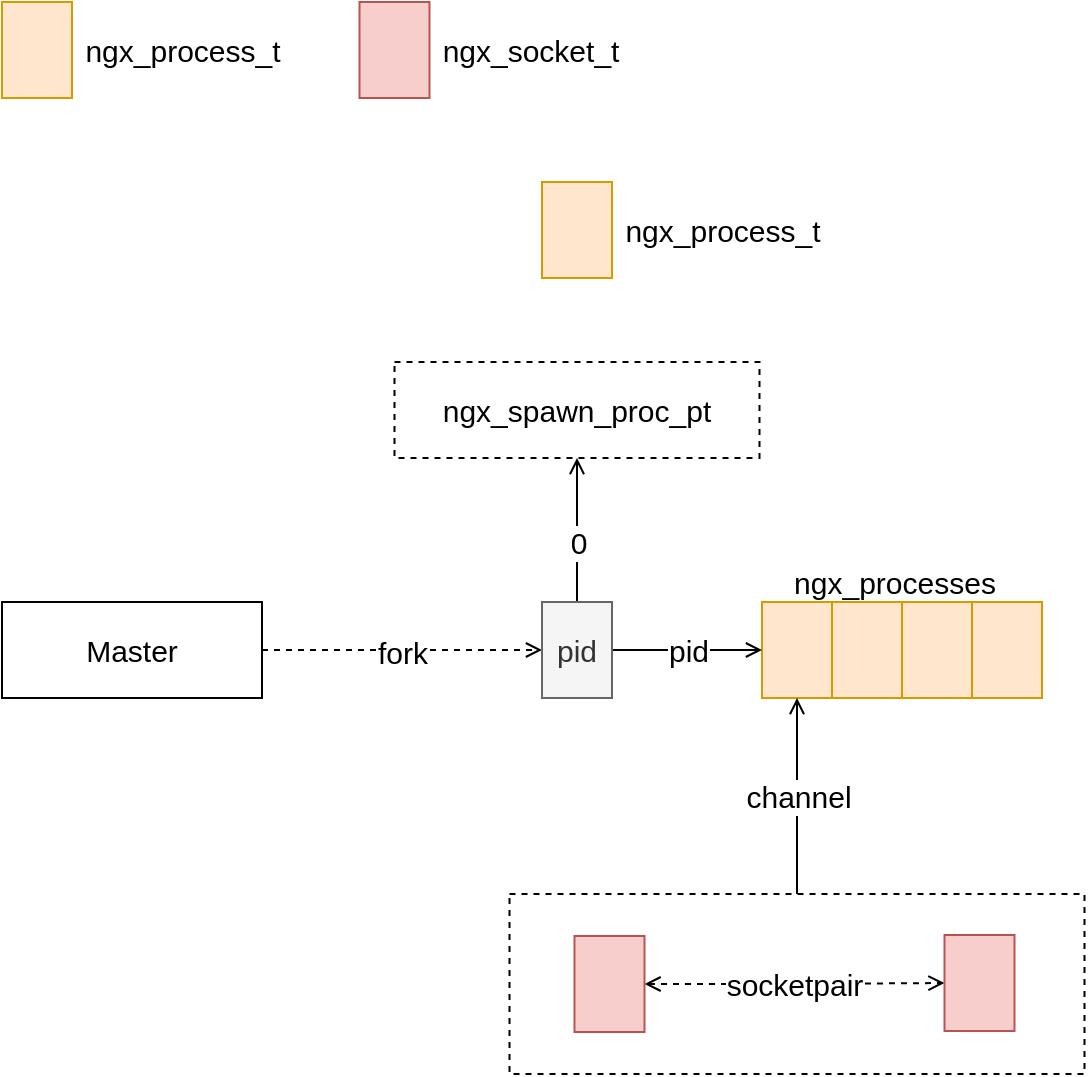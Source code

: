 <mxfile version="15.4.0" type="device" pages="3"><diagram id="ROdHcPe7oFomW3Hlt6Ea" name="ngx_spawn_process"><mxGraphModel dx="2889" dy="1174" grid="1" gridSize="10" guides="1" tooltips="1" connect="1" arrows="1" fold="1" page="1" pageScale="1" pageWidth="827" pageHeight="1169" math="0" shadow="0"><root><mxCell id="0"/><mxCell id="1" parent="0"/><mxCell id="IMNucmksKm3bXbejhF2J-11" value="" style="rounded=0;whiteSpace=wrap;html=1;strokeWidth=1;fontSize=15;fillColor=none;dashed=1;" parent="1" vertex="1"><mxGeometry x="163.75" y="516" width="287.5" height="90" as="geometry"/></mxCell><mxCell id="IMNucmksKm3bXbejhF2J-1" value="" style="rounded=0;whiteSpace=wrap;html=1;strokeWidth=1;fillColor=#ffe6cc;strokeColor=#d79b00;" parent="1" vertex="1"><mxGeometry x="290" y="370" width="35" height="48" as="geometry"/></mxCell><mxCell id="IMNucmksKm3bXbejhF2J-2" value="" style="rounded=0;whiteSpace=wrap;html=1;strokeWidth=1;fillColor=#ffe6cc;strokeColor=#d79b00;" parent="1" vertex="1"><mxGeometry x="325" y="370" width="35" height="48" as="geometry"/></mxCell><mxCell id="IMNucmksKm3bXbejhF2J-3" value="" style="rounded=0;whiteSpace=wrap;html=1;strokeWidth=1;fillColor=#ffe6cc;strokeColor=#d79b00;" parent="1" vertex="1"><mxGeometry x="360" y="370" width="35" height="48" as="geometry"/></mxCell><mxCell id="IMNucmksKm3bXbejhF2J-4" value="" style="rounded=0;whiteSpace=wrap;html=1;strokeWidth=1;fillColor=#ffe6cc;strokeColor=#d79b00;" parent="1" vertex="1"><mxGeometry x="395" y="370" width="35" height="48" as="geometry"/></mxCell><mxCell id="IMNucmksKm3bXbejhF2J-5" value="" style="rounded=0;whiteSpace=wrap;html=1;strokeWidth=1;fillColor=#ffe6cc;strokeColor=#d79b00;" parent="1" vertex="1"><mxGeometry x="180" y="160" width="35" height="48" as="geometry"/></mxCell><mxCell id="IMNucmksKm3bXbejhF2J-7" value="ngx_process_t" style="text;html=1;align=center;verticalAlign=middle;resizable=0;points=[];autosize=1;strokeColor=none;fillColor=none;fontSize=15;strokeWidth=1;" parent="1" vertex="1"><mxGeometry x="215" y="174" width="110" height="20" as="geometry"/></mxCell><mxCell id="IMNucmksKm3bXbejhF2J-10" value="socketpair" style="edgeStyle=orthogonalEdgeStyle;rounded=0;orthogonalLoop=1;jettySize=auto;html=1;exitX=1;exitY=0.5;exitDx=0;exitDy=0;entryX=0;entryY=0.5;entryDx=0;entryDy=0;fontSize=15;endArrow=open;endFill=0;dashed=1;startArrow=open;startFill=0;strokeWidth=1;" parent="1" source="IMNucmksKm3bXbejhF2J-8" target="IMNucmksKm3bXbejhF2J-9" edge="1"><mxGeometry relative="1" as="geometry"/></mxCell><mxCell id="IMNucmksKm3bXbejhF2J-8" value="" style="rounded=0;whiteSpace=wrap;html=1;strokeWidth=1;fontSize=15;fillColor=#f8cecc;strokeColor=#b85450;" parent="1" vertex="1"><mxGeometry x="196.25" y="537" width="35" height="48" as="geometry"/></mxCell><mxCell id="IMNucmksKm3bXbejhF2J-9" value="" style="rounded=0;whiteSpace=wrap;html=1;strokeWidth=1;fontSize=15;fillColor=#f8cecc;strokeColor=#b85450;" parent="1" vertex="1"><mxGeometry x="381.25" y="536.5" width="35" height="48" as="geometry"/></mxCell><mxCell id="IMNucmksKm3bXbejhF2J-21" value="channel" style="edgeStyle=orthogonalEdgeStyle;rounded=0;orthogonalLoop=1;jettySize=auto;html=1;exitX=0.5;exitY=0;exitDx=0;exitDy=0;entryX=0.5;entryY=1;entryDx=0;entryDy=0;fontSize=15;startArrow=none;startFill=0;endArrow=open;endFill=0;strokeWidth=1;" parent="1" source="IMNucmksKm3bXbejhF2J-11" target="IMNucmksKm3bXbejhF2J-1" edge="1"><mxGeometry relative="1" as="geometry"/></mxCell><mxCell id="IMNucmksKm3bXbejhF2J-14" value="fork" style="edgeStyle=orthogonalEdgeStyle;rounded=0;orthogonalLoop=1;jettySize=auto;html=1;exitX=1;exitY=0.5;exitDx=0;exitDy=0;fontSize=15;startArrow=none;startFill=0;endArrow=open;endFill=0;dashed=1;strokeWidth=1;" parent="1" source="IMNucmksKm3bXbejhF2J-13" edge="1"><mxGeometry relative="1" as="geometry"><mxPoint x="180" y="394" as="targetPoint"/></mxGeometry></mxCell><mxCell id="IMNucmksKm3bXbejhF2J-13" value="Master" style="rounded=0;whiteSpace=wrap;html=1;strokeWidth=1;fontSize=15;fillColor=none;" parent="1" vertex="1"><mxGeometry x="-90" y="370" width="130" height="48" as="geometry"/></mxCell><mxCell id="IMNucmksKm3bXbejhF2J-17" value="0" style="edgeStyle=orthogonalEdgeStyle;rounded=0;orthogonalLoop=1;jettySize=auto;html=1;exitX=0.5;exitY=0;exitDx=0;exitDy=0;fontSize=15;startArrow=none;startFill=0;endArrow=open;endFill=0;strokeWidth=1;entryX=0.5;entryY=1;entryDx=0;entryDy=0;" parent="1" source="IMNucmksKm3bXbejhF2J-15" target="IMNucmksKm3bXbejhF2J-18" edge="1"><mxGeometry x="-0.167" relative="1" as="geometry"><mxPoint x="170" y="310" as="targetPoint"/><mxPoint as="offset"/></mxGeometry></mxCell><mxCell id="IMNucmksKm3bXbejhF2J-20" value="pid" style="edgeStyle=orthogonalEdgeStyle;rounded=0;orthogonalLoop=1;jettySize=auto;html=1;exitX=1;exitY=0.5;exitDx=0;exitDy=0;entryX=0;entryY=0.5;entryDx=0;entryDy=0;fontSize=15;startArrow=none;startFill=0;endArrow=open;endFill=0;strokeWidth=1;" parent="1" source="IMNucmksKm3bXbejhF2J-15" target="IMNucmksKm3bXbejhF2J-1" edge="1"><mxGeometry relative="1" as="geometry"/></mxCell><mxCell id="IMNucmksKm3bXbejhF2J-15" value="pid" style="rounded=0;whiteSpace=wrap;html=1;strokeWidth=1;fontSize=15;fillColor=#f5f5f5;strokeColor=#666666;fontColor=#333333;" parent="1" vertex="1"><mxGeometry x="180" y="370" width="35" height="48" as="geometry"/></mxCell><mxCell id="IMNucmksKm3bXbejhF2J-18" value="ngx_spawn_proc_pt" style="rounded=0;whiteSpace=wrap;html=1;strokeWidth=1;fontSize=15;fillColor=none;dashed=1;" parent="1" vertex="1"><mxGeometry x="106.25" y="250" width="182.5" height="48" as="geometry"/></mxCell><mxCell id="IMNucmksKm3bXbejhF2J-19" value="ngx_processes" style="text;html=1;align=center;verticalAlign=middle;resizable=0;points=[];autosize=1;strokeColor=none;fillColor=none;fontSize=15;strokeWidth=1;" parent="1" vertex="1"><mxGeometry x="296.25" y="350" width="120" height="20" as="geometry"/></mxCell><mxCell id="4hwtSBJ2iZ4Ien2AVKzY-1" value="" style="rounded=0;whiteSpace=wrap;html=1;strokeWidth=1;fontSize=15;fillColor=#f8cecc;strokeColor=#b85450;" vertex="1" parent="1"><mxGeometry x="88.75" y="70" width="35" height="48" as="geometry"/></mxCell><mxCell id="4hwtSBJ2iZ4Ien2AVKzY-2" value="" style="rounded=0;whiteSpace=wrap;html=1;strokeWidth=1;fillColor=#ffe6cc;strokeColor=#d79b00;" vertex="1" parent="1"><mxGeometry x="-90" y="70" width="35" height="48" as="geometry"/></mxCell><mxCell id="4hwtSBJ2iZ4Ien2AVKzY-3" value="ngx_socket_t" style="text;html=1;align=center;verticalAlign=middle;resizable=0;points=[];autosize=1;strokeColor=none;fillColor=none;fontSize=15;" vertex="1" parent="1"><mxGeometry x="123.75" y="84" width="100" height="20" as="geometry"/></mxCell><mxCell id="4hwtSBJ2iZ4Ien2AVKzY-4" value="ngx_process_t" style="text;html=1;align=center;verticalAlign=middle;resizable=0;points=[];autosize=1;strokeColor=none;fillColor=none;fontSize=15;" vertex="1" parent="1"><mxGeometry x="-55" y="84" width="110" height="20" as="geometry"/></mxCell></root></mxGraphModel></diagram><diagram id="TAQlFGjY3IQfOQryhxbC" name="ngx_pass_open_channel"><mxGraphModel dx="2062" dy="2343" grid="1" gridSize="10" guides="1" tooltips="1" connect="1" arrows="1" fold="1" page="1" pageScale="1" pageWidth="827" pageHeight="1169" math="0" shadow="0"><root><mxCell id="kZgTubgvX4tlOda6mZzr-0"/><mxCell id="kZgTubgvX4tlOda6mZzr-1" parent="kZgTubgvX4tlOda6mZzr-0"/><mxCell id="hAvJ-la37kFTgsn9fHpG-3" value="" style="rounded=0;whiteSpace=wrap;html=1;strokeWidth=1;fontSize=15;fillColor=none;dashed=1;" vertex="1" parent="kZgTubgvX4tlOda6mZzr-1"><mxGeometry x="599" y="601" width="287.5" height="90" as="geometry"/></mxCell><mxCell id="9GUap1AXTIhvgDR8Wbpk-5" value="fork" style="edgeStyle=orthogonalEdgeStyle;rounded=0;orthogonalLoop=1;jettySize=auto;html=1;exitX=0.5;exitY=0;exitDx=0;exitDy=0;entryX=0.5;entryY=1;entryDx=0;entryDy=0;dashed=1;fontSize=15;endArrow=open;endFill=0;strokeWidth=1;fontStyle=1" edge="1" parent="kZgTubgvX4tlOda6mZzr-1" source="vRWutVDy_p8LCXHR1WZu-7" target="9GUap1AXTIhvgDR8Wbpk-0"><mxGeometry relative="1" as="geometry"/></mxCell><mxCell id="vRWutVDy_p8LCXHR1WZu-7" value="" style="rounded=0;whiteSpace=wrap;html=1;strokeWidth=1;fontSize=16;fillColor=none;dashed=1;" vertex="1" parent="kZgTubgvX4tlOda6mZzr-1"><mxGeometry x="626.25" y="355" width="180" height="80" as="geometry"/></mxCell><mxCell id="K5slNZDiqWLXCKwNYut0-2" value="command" style="edgeStyle=orthogonalEdgeStyle;rounded=0;orthogonalLoop=1;jettySize=auto;html=1;fontSize=15;strokeWidth=1;endArrow=open;endFill=0;entryX=0.5;entryY=-0.2;entryDx=0;entryDy=0;entryPerimeter=0;" edge="1" parent="kZgTubgvX4tlOda6mZzr-1" source="kJwQnyl8oLotwLj3fiAx-0" target="K5slNZDiqWLXCKwNYut0-1"><mxGeometry relative="1" as="geometry"><mxPoint x="460" y="873" as="targetPoint"/></mxGeometry></mxCell><mxCell id="K5slNZDiqWLXCKwNYut0-3" value="fd" style="edgeStyle=orthogonalEdgeStyle;rounded=0;orthogonalLoop=1;jettySize=auto;html=1;exitX=1;exitY=0.5;exitDx=0;exitDy=0;fontSize=15;endArrow=open;endFill=0;strokeWidth=1;entryX=0;entryY=0.5;entryDx=0;entryDy=0;" edge="1" parent="kZgTubgvX4tlOda6mZzr-1" source="kJwQnyl8oLotwLj3fiAx-0" target="hAvJ-la37kFTgsn9fHpG-1"><mxGeometry relative="1" as="geometry"><mxPoint x="608.75" y="726" as="targetPoint"/></mxGeometry></mxCell><mxCell id="9GUap1AXTIhvgDR8Wbpk-8" value="slot" style="edgeStyle=orthogonalEdgeStyle;rounded=0;orthogonalLoop=1;jettySize=auto;html=1;exitX=0.75;exitY=0;exitDx=0;exitDy=0;dashed=1;fontSize=15;endArrow=open;endFill=0;strokeWidth=1;entryX=0;entryY=0.5;entryDx=0;entryDy=0;" edge="1" parent="kZgTubgvX4tlOda6mZzr-1" source="kJwQnyl8oLotwLj3fiAx-0" target="9GUap1AXTIhvgDR8Wbpk-11"><mxGeometry relative="1" as="geometry"><mxPoint x="453.02" y="502" as="targetPoint"/></mxGeometry></mxCell><mxCell id="kJwQnyl8oLotwLj3fiAx-0" value="ngx_channel_t" style="rounded=0;whiteSpace=wrap;html=1;strokeWidth=1;fontSize=16;" vertex="1" parent="kZgTubgvX4tlOda6mZzr-1"><mxGeometry x="221.25" y="622" width="130" height="48" as="geometry"/></mxCell><mxCell id="K5slNZDiqWLXCKwNYut0-1" value="NGX_CMD_OPEN_CHANNEL" style="text;html=1;align=center;verticalAlign=middle;resizable=0;points=[];autosize=1;strokeColor=none;fillColor=none;fontStyle=1;fontSize=15;" vertex="1" parent="kZgTubgvX4tlOda6mZzr-1"><mxGeometry x="176.25" y="772" width="220" height="20" as="geometry"/></mxCell><mxCell id="hAvJ-la37kFTgsn9fHpG-7" value="channel" style="edgeStyle=orthogonalEdgeStyle;rounded=0;orthogonalLoop=1;jettySize=auto;html=1;exitX=0;exitY=0.5;exitDx=0;exitDy=0;fontSize=15;endArrow=open;endFill=0;strokeWidth=1;entryX=1;entryY=0.5;entryDx=0;entryDy=0;" edge="1" parent="kZgTubgvX4tlOda6mZzr-1" source="vRWutVDy_p8LCXHR1WZu-0" target="hAvJ-la37kFTgsn9fHpG-8"><mxGeometry relative="1" as="geometry"><mxPoint x="530" y="395" as="targetPoint"/></mxGeometry></mxCell><mxCell id="vRWutVDy_p8LCXHR1WZu-0" value="" style="rounded=0;whiteSpace=wrap;html=1;strokeWidth=1;fillColor=#ffe6cc;strokeColor=#d79b00;" vertex="1" parent="kZgTubgvX4tlOda6mZzr-1"><mxGeometry x="646.25" y="371" width="35" height="48" as="geometry"/></mxCell><mxCell id="vRWutVDy_p8LCXHR1WZu-1" value="" style="rounded=0;whiteSpace=wrap;html=1;strokeWidth=1;fillColor=#ffe6cc;strokeColor=#d79b00;" vertex="1" parent="kZgTubgvX4tlOda6mZzr-1"><mxGeometry x="681.25" y="371" width="35" height="48" as="geometry"/></mxCell><mxCell id="hAvJ-la37kFTgsn9fHpG-4" value="channel" style="edgeStyle=orthogonalEdgeStyle;rounded=0;orthogonalLoop=1;jettySize=auto;html=1;entryX=0.5;entryY=0;entryDx=0;entryDy=0;fontSize=15;endArrow=open;endFill=0;strokeWidth=1;exitX=0.75;exitY=1;exitDx=0;exitDy=0;" edge="1" parent="kZgTubgvX4tlOda6mZzr-1" source="vRWutVDy_p8LCXHR1WZu-2" target="hAvJ-la37kFTgsn9fHpG-3"><mxGeometry x="0.454" relative="1" as="geometry"><mxPoint x="780" y="511" as="sourcePoint"/><mxPoint as="offset"/></mxGeometry></mxCell><mxCell id="vRWutVDy_p8LCXHR1WZu-2" value="" style="rounded=0;whiteSpace=wrap;html=1;strokeWidth=1;fillColor=#ffe6cc;strokeColor=#d79b00;" vertex="1" parent="kZgTubgvX4tlOda6mZzr-1"><mxGeometry x="716.25" y="371" width="35" height="48" as="geometry"/></mxCell><mxCell id="vRWutVDy_p8LCXHR1WZu-3" value="" style="rounded=0;whiteSpace=wrap;html=1;strokeWidth=1;fillColor=#ffe6cc;strokeColor=#d79b00;" vertex="1" parent="kZgTubgvX4tlOda6mZzr-1"><mxGeometry x="751.25" y="371" width="35" height="48" as="geometry"/></mxCell><mxCell id="vRWutVDy_p8LCXHR1WZu-8" value="" style="edgeStyle=orthogonalEdgeStyle;rounded=0;orthogonalLoop=1;jettySize=auto;html=1;fontSize=15;endArrow=open;endFill=0;strokeWidth=1;entryX=0.25;entryY=1;entryDx=0;entryDy=0;dashed=1;exitX=1;exitY=0.5;exitDx=0;exitDy=0;" edge="1" parent="kZgTubgvX4tlOda6mZzr-1" source="9GUap1AXTIhvgDR8Wbpk-11" target="vRWutVDy_p8LCXHR1WZu-2"><mxGeometry relative="1" as="geometry"><mxPoint x="582.5" y="501" as="sourcePoint"/></mxGeometry></mxCell><mxCell id="vRWutVDy_p8LCXHR1WZu-9" value="New Create Process" style="text;html=1;align=center;verticalAlign=middle;resizable=0;points=[];autosize=1;strokeColor=none;fillColor=none;fontSize=15;fontStyle=1" vertex="1" parent="kZgTubgvX4tlOda6mZzr-1"><mxGeometry x="440" y="481" width="160" height="20" as="geometry"/></mxCell><mxCell id="hAvJ-la37kFTgsn9fHpG-0" value="socketpair" style="edgeStyle=orthogonalEdgeStyle;rounded=0;orthogonalLoop=1;jettySize=auto;html=1;exitX=1;exitY=0.5;exitDx=0;exitDy=0;entryX=0;entryY=0.5;entryDx=0;entryDy=0;fontSize=15;endArrow=open;endFill=0;dashed=1;startArrow=open;startFill=0;strokeWidth=1;" edge="1" parent="kZgTubgvX4tlOda6mZzr-1" source="hAvJ-la37kFTgsn9fHpG-1" target="hAvJ-la37kFTgsn9fHpG-2"><mxGeometry relative="1" as="geometry"/></mxCell><mxCell id="hAvJ-la37kFTgsn9fHpG-1" value="0" style="rounded=0;whiteSpace=wrap;html=1;strokeWidth=1;fontSize=15;fillColor=#f8cecc;strokeColor=#b85450;" vertex="1" parent="kZgTubgvX4tlOda6mZzr-1"><mxGeometry x="631.5" y="622" width="35" height="48" as="geometry"/></mxCell><mxCell id="hAvJ-la37kFTgsn9fHpG-2" value="1" style="rounded=0;whiteSpace=wrap;html=1;strokeWidth=1;fontSize=15;fillColor=#f8cecc;strokeColor=#b85450;" vertex="1" parent="kZgTubgvX4tlOda6mZzr-1"><mxGeometry x="816.5" y="621.5" width="35" height="48" as="geometry"/></mxCell><mxCell id="hAvJ-la37kFTgsn9fHpG-8" value="" style="rounded=0;whiteSpace=wrap;html=1;strokeWidth=1;fontSize=15;fillColor=none;dashed=1;" vertex="1" parent="kZgTubgvX4tlOda6mZzr-1"><mxGeometry x="236.25" y="350" width="287.5" height="90" as="geometry"/></mxCell><mxCell id="hAvJ-la37kFTgsn9fHpG-9" value="socketpair" style="edgeStyle=orthogonalEdgeStyle;rounded=0;orthogonalLoop=1;jettySize=auto;html=1;exitX=1;exitY=0.5;exitDx=0;exitDy=0;entryX=0;entryY=0.5;entryDx=0;entryDy=0;fontSize=15;endArrow=open;endFill=0;dashed=1;startArrow=open;startFill=0;strokeWidth=1;" edge="1" parent="kZgTubgvX4tlOda6mZzr-1" source="hAvJ-la37kFTgsn9fHpG-10" target="hAvJ-la37kFTgsn9fHpG-11"><mxGeometry relative="1" as="geometry"/></mxCell><mxCell id="hAvJ-la37kFTgsn9fHpG-10" value="0" style="rounded=0;whiteSpace=wrap;html=1;strokeWidth=1;fontSize=15;fillColor=#f8cecc;strokeColor=#b85450;" vertex="1" parent="kZgTubgvX4tlOda6mZzr-1"><mxGeometry x="268.75" y="371" width="35" height="48" as="geometry"/></mxCell><mxCell id="hAvJ-la37kFTgsn9fHpG-26" style="edgeStyle=orthogonalEdgeStyle;rounded=0;orthogonalLoop=1;jettySize=auto;html=1;exitX=0.5;exitY=0;exitDx=0;exitDy=0;entryX=0.5;entryY=1;entryDx=0;entryDy=0;fontSize=15;endArrow=open;endFill=0;strokeWidth=1;" edge="1" parent="kZgTubgvX4tlOda6mZzr-1" source="hAvJ-la37kFTgsn9fHpG-11" target="hAvJ-la37kFTgsn9fHpG-23"><mxGeometry relative="1" as="geometry"/></mxCell><mxCell id="hAvJ-la37kFTgsn9fHpG-11" value="1" style="rounded=0;whiteSpace=wrap;html=1;strokeWidth=1;fontSize=15;fillColor=#f8cecc;strokeColor=#b85450;" vertex="1" parent="kZgTubgvX4tlOda6mZzr-1"><mxGeometry x="453.75" y="370.5" width="35" height="48" as="geometry"/></mxCell><mxCell id="hAvJ-la37kFTgsn9fHpG-17" value="ngx_write_channel" style="edgeStyle=orthogonalEdgeStyle;rounded=0;orthogonalLoop=1;jettySize=auto;html=1;exitX=0.5;exitY=0;exitDx=0;exitDy=0;fontSize=15;endArrow=open;endFill=0;strokeWidth=1;fontStyle=1;dashed=1;" edge="1" parent="kZgTubgvX4tlOda6mZzr-1" source="kJwQnyl8oLotwLj3fiAx-0" target="hAvJ-la37kFTgsn9fHpG-10"><mxGeometry x="0.497" relative="1" as="geometry"><mxPoint x="395" y="495" as="sourcePoint"/><mxPoint as="offset"/></mxGeometry></mxCell><mxCell id="hAvJ-la37kFTgsn9fHpG-31" style="edgeStyle=orthogonalEdgeStyle;rounded=0;orthogonalLoop=1;jettySize=auto;html=1;exitX=0;exitY=0.5;exitDx=0;exitDy=0;entryX=1;entryY=0.5;entryDx=0;entryDy=0;fontSize=15;endArrow=open;endFill=0;strokeWidth=1;" edge="1" parent="kZgTubgvX4tlOda6mZzr-1" source="hAvJ-la37kFTgsn9fHpG-23" target="hAvJ-la37kFTgsn9fHpG-30"><mxGeometry relative="1" as="geometry"/></mxCell><mxCell id="hAvJ-la37kFTgsn9fHpG-39" value="ngx_read_channel" style="edgeStyle=orthogonalEdgeStyle;rounded=0;orthogonalLoop=1;jettySize=auto;html=1;exitX=0.5;exitY=0;exitDx=0;exitDy=0;entryX=0.5;entryY=1;entryDx=0;entryDy=0;fontSize=15;endArrow=open;endFill=0;strokeWidth=1;fontStyle=1;dashed=1;" edge="1" parent="kZgTubgvX4tlOda6mZzr-1" source="hAvJ-la37kFTgsn9fHpG-23" target="hAvJ-la37kFTgsn9fHpG-37"><mxGeometry relative="1" as="geometry"/></mxCell><mxCell id="hAvJ-la37kFTgsn9fHpG-23" value="ngx_channel" style="rounded=0;whiteSpace=wrap;html=1;strokeWidth=1;fontSize=16;fillColor=none;" vertex="1" parent="kZgTubgvX4tlOda6mZzr-1"><mxGeometry x="406.25" y="194" width="130" height="48" as="geometry"/></mxCell><mxCell id="hAvJ-la37kFTgsn9fHpG-25" value="" style="endArrow=none;dashed=1;html=1;rounded=0;fontSize=15;strokeWidth=1;edgeStyle=orthogonalEdgeStyle;" edge="1" parent="kZgTubgvX4tlOda6mZzr-1"><mxGeometry width="50" height="50" relative="1" as="geometry"><mxPoint x="150" y="290" as="sourcePoint"/><mxPoint x="860" y="290" as="targetPoint"/></mxGeometry></mxCell><mxCell id="hAvJ-la37kFTgsn9fHpG-30" value="ngx_connection_t" style="rounded=0;whiteSpace=wrap;html=1;strokeWidth=1;fontSize=16;fillColor=none;" vertex="1" parent="kZgTubgvX4tlOda6mZzr-1"><mxGeometry x="176.25" y="194" width="161.25" height="48" as="geometry"/></mxCell><mxCell id="9GUap1AXTIhvgDR8Wbpk-23" value="" style="edgeStyle=orthogonalEdgeStyle;rounded=0;orthogonalLoop=1;jettySize=auto;html=1;fontSize=15;endArrow=open;endFill=0;strokeWidth=1;dashed=1;" edge="1" parent="kZgTubgvX4tlOda6mZzr-1" source="hAvJ-la37kFTgsn9fHpG-32" target="hAvJ-la37kFTgsn9fHpG-30"><mxGeometry relative="1" as="geometry"/></mxCell><mxCell id="hAvJ-la37kFTgsn9fHpG-32" value="ngx_add_conn" style="text;html=1;align=center;verticalAlign=middle;resizable=0;points=[];autosize=1;strokeColor=none;fillColor=none;fontSize=15;fontStyle=1" vertex="1" parent="kZgTubgvX4tlOda6mZzr-1"><mxGeometry x="196.88" y="84" width="120" height="20" as="geometry"/></mxCell><mxCell id="9GUap1AXTIhvgDR8Wbpk-30" value="fd" style="edgeStyle=orthogonalEdgeStyle;rounded=0;orthogonalLoop=1;jettySize=auto;html=1;exitX=1;exitY=0.5;exitDx=0;exitDy=0;entryX=0;entryY=0.5;entryDx=0;entryDy=0;fontSize=15;endArrow=open;endFill=0;strokeWidth=1;" edge="1" parent="kZgTubgvX4tlOda6mZzr-1" source="hAvJ-la37kFTgsn9fHpG-37" target="9GUap1AXTIhvgDR8Wbpk-29"><mxGeometry relative="1" as="geometry"/></mxCell><mxCell id="Hf_YciGJ2R0IdwFecO10-0" value="cmd" style="edgeStyle=orthogonalEdgeStyle;rounded=0;orthogonalLoop=1;jettySize=auto;html=1;fontSize=15;endArrow=open;endFill=0;strokeWidth=1;dashed=1;" edge="1" parent="kZgTubgvX4tlOda6mZzr-1" source="hAvJ-la37kFTgsn9fHpG-37" target="9GUap1AXTIhvgDR8Wbpk-24"><mxGeometry relative="1" as="geometry"/></mxCell><mxCell id="hAvJ-la37kFTgsn9fHpG-37" value="ngx_channel_t" style="rounded=0;whiteSpace=wrap;html=1;strokeWidth=1;fontSize=16;" vertex="1" parent="kZgTubgvX4tlOda6mZzr-1"><mxGeometry x="406.25" y="70" width="130" height="48" as="geometry"/></mxCell><mxCell id="9GUap1AXTIhvgDR8Wbpk-0" value="" style="rounded=0;whiteSpace=wrap;html=1;strokeWidth=1;fontSize=16;fillColor=none;dashed=1;" vertex="1" parent="kZgTubgvX4tlOda6mZzr-1"><mxGeometry x="626.25" y="178" width="180" height="80" as="geometry"/></mxCell><mxCell id="9GUap1AXTIhvgDR8Wbpk-1" value="" style="rounded=0;whiteSpace=wrap;html=1;strokeWidth=1;fillColor=#ffe6cc;strokeColor=#d79b00;" vertex="1" parent="kZgTubgvX4tlOda6mZzr-1"><mxGeometry x="646.25" y="194" width="35" height="48" as="geometry"/></mxCell><mxCell id="9GUap1AXTIhvgDR8Wbpk-2" value="" style="rounded=0;whiteSpace=wrap;html=1;strokeWidth=1;fillColor=#ffe6cc;strokeColor=#d79b00;" vertex="1" parent="kZgTubgvX4tlOda6mZzr-1"><mxGeometry x="681.25" y="194" width="35" height="48" as="geometry"/></mxCell><mxCell id="Hf_YciGJ2R0IdwFecO10-1" value="channel[0]" style="edgeStyle=orthogonalEdgeStyle;rounded=0;orthogonalLoop=1;jettySize=auto;html=1;exitX=0.5;exitY=0;exitDx=0;exitDy=0;entryX=0.5;entryY=1;entryDx=0;entryDy=0;fontSize=15;endArrow=open;endFill=0;strokeWidth=1;" edge="1" parent="kZgTubgvX4tlOda6mZzr-1" source="9GUap1AXTIhvgDR8Wbpk-3" target="9GUap1AXTIhvgDR8Wbpk-29"><mxGeometry relative="1" as="geometry"/></mxCell><mxCell id="9GUap1AXTIhvgDR8Wbpk-3" value="" style="rounded=0;whiteSpace=wrap;html=1;strokeWidth=1;fillColor=#ffe6cc;strokeColor=#d79b00;" vertex="1" parent="kZgTubgvX4tlOda6mZzr-1"><mxGeometry x="716.25" y="194" width="35" height="48" as="geometry"/></mxCell><mxCell id="9GUap1AXTIhvgDR8Wbpk-4" value="" style="rounded=0;whiteSpace=wrap;html=1;strokeWidth=1;fillColor=#ffe6cc;strokeColor=#d79b00;" vertex="1" parent="kZgTubgvX4tlOda6mZzr-1"><mxGeometry x="751.25" y="194" width="35" height="48" as="geometry"/></mxCell><mxCell id="9GUap1AXTIhvgDR8Wbpk-11" value="ngx_process_slot" style="rounded=0;whiteSpace=wrap;html=1;strokeWidth=1;fontSize=16;fillColor=none;" vertex="1" parent="kZgTubgvX4tlOda6mZzr-1"><mxGeometry x="455" y="501" width="130" height="48" as="geometry"/></mxCell><mxCell id="9GUap1AXTIhvgDR8Wbpk-32" value="NGX_CMD_OPEN_CHANNEL" style="edgeStyle=orthogonalEdgeStyle;rounded=0;orthogonalLoop=1;jettySize=auto;html=1;exitX=1;exitY=0.5;exitDx=0;exitDy=0;fontSize=15;endArrow=open;endFill=0;strokeWidth=1;entryX=0.5;entryY=0;entryDx=0;entryDy=0;fontStyle=1" edge="1" parent="kZgTubgvX4tlOda6mZzr-1" source="9GUap1AXTIhvgDR8Wbpk-24" target="9GUap1AXTIhvgDR8Wbpk-29"><mxGeometry x="0.618" relative="1" as="geometry"><mxPoint x="540.1" y="-36" as="targetPoint"/><mxPoint as="offset"/></mxGeometry></mxCell><mxCell id="9GUap1AXTIhvgDR8Wbpk-24" value="" style="rounded=0;whiteSpace=wrap;html=1;strokeWidth=1;fontSize=16;fillColor=#f5f5f5;strokeColor=#666666;fontColor=#333333;" vertex="1" parent="kZgTubgvX4tlOda6mZzr-1"><mxGeometry x="453" y="-60" width="35" height="48" as="geometry"/></mxCell><mxCell id="9GUap1AXTIhvgDR8Wbpk-29" value="" style="rounded=0;whiteSpace=wrap;html=1;strokeWidth=1;fontSize=15;fillColor=#f8cecc;strokeColor=#b85450;" vertex="1" parent="kZgTubgvX4tlOda6mZzr-1"><mxGeometry x="716.25" y="70" width="35" height="48" as="geometry"/></mxCell><mxCell id="9GUap1AXTIhvgDR8Wbpk-34" value="switch" style="text;html=1;align=center;verticalAlign=middle;resizable=0;points=[];autosize=1;strokeColor=none;fillColor=none;fontSize=15;" vertex="1" parent="kZgTubgvX4tlOda6mZzr-1"><mxGeometry x="440" y="-80" width="60" height="20" as="geometry"/></mxCell><mxCell id="Hf_YciGJ2R0IdwFecO10-2" value="" style="rounded=0;whiteSpace=wrap;html=1;strokeWidth=1;fontSize=15;fillColor=#f8cecc;strokeColor=#b85450;" vertex="1" parent="kZgTubgvX4tlOda6mZzr-1"><mxGeometry x="355" y="-160" width="35" height="48" as="geometry"/></mxCell><mxCell id="Hf_YciGJ2R0IdwFecO10-3" value="" style="rounded=0;whiteSpace=wrap;html=1;strokeWidth=1;fillColor=#ffe6cc;strokeColor=#d79b00;" vertex="1" parent="kZgTubgvX4tlOda6mZzr-1"><mxGeometry x="176.25" y="-160" width="35" height="48" as="geometry"/></mxCell><mxCell id="Hf_YciGJ2R0IdwFecO10-5" value="ngx_socket_t" style="text;html=1;align=center;verticalAlign=middle;resizable=0;points=[];autosize=1;strokeColor=none;fillColor=none;fontSize=15;" vertex="1" parent="kZgTubgvX4tlOda6mZzr-1"><mxGeometry x="390" y="-146" width="100" height="20" as="geometry"/></mxCell><mxCell id="Hf_YciGJ2R0IdwFecO10-6" value="ngx_process_t" style="text;html=1;align=center;verticalAlign=middle;resizable=0;points=[];autosize=1;strokeColor=none;fillColor=none;fontSize=15;" vertex="1" parent="kZgTubgvX4tlOda6mZzr-1"><mxGeometry x="211.25" y="-146" width="110" height="20" as="geometry"/></mxCell><mxCell id="Hf_YciGJ2R0IdwFecO10-7" value="master process" style="text;html=1;align=center;verticalAlign=middle;resizable=0;points=[];autosize=1;strokeColor=none;fillColor=none;fontSize=15;fontStyle=1" vertex="1" parent="kZgTubgvX4tlOda6mZzr-1"><mxGeometry x="140" y="290" width="130" height="20" as="geometry"/></mxCell><mxCell id="Hf_YciGJ2R0IdwFecO10-8" value="worker process" style="text;html=1;align=center;verticalAlign=middle;resizable=0;points=[];autosize=1;strokeColor=none;fillColor=none;fontSize=15;fontStyle=1" vertex="1" parent="kZgTubgvX4tlOda6mZzr-1"><mxGeometry x="140" y="270" width="130" height="20" as="geometry"/></mxCell></root></mxGraphModel></diagram><diagram id="iYQVRyKJ2agtznlXFqZg" name="ngx_write_channel/ngx_read_channel"><mxGraphModel dx="2062" dy="1174" grid="1" gridSize="10" guides="1" tooltips="1" connect="1" arrows="1" fold="1" page="1" pageScale="1" pageWidth="827" pageHeight="1169" math="0" shadow="0"><root><mxCell id="57ByoocvCzeVjro1Glfb-0"/><mxCell id="57ByoocvCzeVjro1Glfb-1" parent="57ByoocvCzeVjro1Glfb-0"/><mxCell id="XaoH9M_T_uhpVMzwTZzj-0" value="" style="rounded=0;whiteSpace=wrap;html=1;strokeWidth=1;fontSize=16;fillColor=none;dashed=1;" vertex="1" parent="57ByoocvCzeVjro1Glfb-1"><mxGeometry x="160" y="360" width="400" height="460" as="geometry"/></mxCell><mxCell id="XaoH9M_T_uhpVMzwTZzj-13" value="" style="rounded=0;whiteSpace=wrap;html=1;strokeWidth=1;fontSize=16;fillColor=none;dashed=1;" vertex="1" parent="57ByoocvCzeVjro1Glfb-1"><mxGeometry x="650" y="360" width="400" height="460" as="geometry"/></mxCell><mxCell id="IE5pNZsAu_nT7-5akr_S-0" value="ngx_channel_t" style="rounded=0;whiteSpace=wrap;html=1;strokeWidth=1;fontSize=16;" vertex="1" parent="57ByoocvCzeVjro1Glfb-1"><mxGeometry x="290" y="380" width="130" height="48" as="geometry"/></mxCell><mxCell id="IE5pNZsAu_nT7-5akr_S-4" value="iov_base" style="edgeStyle=orthogonalEdgeStyle;rounded=0;orthogonalLoop=1;jettySize=auto;html=1;exitX=0.5;exitY=0;exitDx=0;exitDy=0;entryX=0.5;entryY=1;entryDx=0;entryDy=0;fontSize=15;endArrow=open;endFill=0;strokeWidth=1;" edge="1" parent="57ByoocvCzeVjro1Glfb-1" source="IE5pNZsAu_nT7-5akr_S-1" target="IE5pNZsAu_nT7-5akr_S-0"><mxGeometry relative="1" as="geometry"/></mxCell><mxCell id="IE5pNZsAu_nT7-5akr_S-8" value="iov_len" style="edgeStyle=orthogonalEdgeStyle;rounded=0;orthogonalLoop=1;jettySize=auto;html=1;exitX=0;exitY=0.5;exitDx=0;exitDy=0;entryX=0.5;entryY=1.05;entryDx=0;entryDy=0;entryPerimeter=0;fontSize=15;endArrow=open;endFill=0;strokeWidth=1;" edge="1" parent="57ByoocvCzeVjro1Glfb-1" source="IE5pNZsAu_nT7-5akr_S-1" target="IE5pNZsAu_nT7-5akr_S-6"><mxGeometry x="0.497" relative="1" as="geometry"><mxPoint as="offset"/></mxGeometry></mxCell><mxCell id="IE5pNZsAu_nT7-5akr_S-1" value="iovec" style="rounded=0;whiteSpace=wrap;html=1;strokeWidth=1;fontSize=16;fillColor=none;" vertex="1" parent="57ByoocvCzeVjro1Glfb-1"><mxGeometry x="290" y="490" width="130" height="48" as="geometry"/></mxCell><mxCell id="IE5pNZsAu_nT7-5akr_S-3" value="msg_iov" style="edgeStyle=orthogonalEdgeStyle;rounded=0;orthogonalLoop=1;jettySize=auto;html=1;exitX=0.5;exitY=0;exitDx=0;exitDy=0;entryX=0.5;entryY=1;entryDx=0;entryDy=0;dashed=1;fontSize=15;endArrow=open;endFill=0;strokeWidth=1;" edge="1" parent="57ByoocvCzeVjro1Glfb-1" source="IE5pNZsAu_nT7-5akr_S-2" target="IE5pNZsAu_nT7-5akr_S-1"><mxGeometry relative="1" as="geometry"/></mxCell><mxCell id="IE5pNZsAu_nT7-5akr_S-9" style="edgeStyle=orthogonalEdgeStyle;rounded=0;orthogonalLoop=1;jettySize=auto;html=1;exitX=1;exitY=0.5;exitDx=0;exitDy=0;fontSize=15;endArrow=open;endFill=0;strokeWidth=1;entryX=0.5;entryY=1.15;entryDx=0;entryDy=0;entryPerimeter=0;" edge="1" parent="57ByoocvCzeVjro1Glfb-1" source="IE5pNZsAu_nT7-5akr_S-2" target="IE5pNZsAu_nT7-5akr_S-10"><mxGeometry relative="1" as="geometry"><mxPoint x="470" y="600" as="targetPoint"/></mxGeometry></mxCell><mxCell id="bnYzf4l3skUFwQ58L8hb-4" value="sendmsg" style="edgeStyle=orthogonalEdgeStyle;rounded=0;orthogonalLoop=1;jettySize=auto;html=1;exitX=0.5;exitY=1;exitDx=0;exitDy=0;entryX=0;entryY=0.5;entryDx=0;entryDy=0;fontSize=15;endArrow=open;endFill=0;strokeWidth=1;dashed=1;fontStyle=1" edge="1" parent="57ByoocvCzeVjro1Glfb-1" source="IE5pNZsAu_nT7-5akr_S-2" target="bnYzf4l3skUFwQ58L8hb-2"><mxGeometry x="0.291" relative="1" as="geometry"><mxPoint as="offset"/></mxGeometry></mxCell><mxCell id="IE5pNZsAu_nT7-5akr_S-2" value="msg_hdr" style="rounded=0;whiteSpace=wrap;html=1;strokeWidth=1;fontSize=16;fillColor=none;" vertex="1" parent="57ByoocvCzeVjro1Glfb-1"><mxGeometry x="290" y="640" width="130" height="48" as="geometry"/></mxCell><mxCell id="IE5pNZsAu_nT7-5akr_S-7" value="" style="edgeStyle=orthogonalEdgeStyle;rounded=0;orthogonalLoop=1;jettySize=auto;html=1;fontSize=15;endArrow=open;endFill=0;strokeWidth=1;dashed=1;entryX=0;entryY=0.5;entryDx=0;entryDy=0;" edge="1" parent="57ByoocvCzeVjro1Glfb-1" source="IE5pNZsAu_nT7-5akr_S-6" target="IE5pNZsAu_nT7-5akr_S-0"><mxGeometry relative="1" as="geometry"/></mxCell><mxCell id="IE5pNZsAu_nT7-5akr_S-6" value="sizeof" style="text;html=1;align=center;verticalAlign=middle;resizable=0;points=[];autosize=1;strokeColor=none;fillColor=none;fontSize=15;fontStyle=1" vertex="1" parent="57ByoocvCzeVjro1Glfb-1"><mxGeometry x="180" y="394" width="60" height="20" as="geometry"/></mxCell><mxCell id="IE5pNZsAu_nT7-5akr_S-10" value="1" style="text;html=1;align=center;verticalAlign=middle;resizable=0;points=[];autosize=1;strokeColor=none;fillColor=none;fontSize=15;fontStyle=1" vertex="1" parent="57ByoocvCzeVjro1Glfb-1"><mxGeometry x="460" y="570" width="20" height="20" as="geometry"/></mxCell><mxCell id="bnYzf4l3skUFwQ58L8hb-0" value="" style="rounded=0;whiteSpace=wrap;html=1;strokeWidth=1;fontSize=15;fillColor=none;dashed=1;" vertex="1" parent="57ByoocvCzeVjro1Glfb-1"><mxGeometry x="460" y="710" width="287.5" height="90" as="geometry"/></mxCell><mxCell id="bnYzf4l3skUFwQ58L8hb-1" value="socketpair" style="edgeStyle=orthogonalEdgeStyle;rounded=0;orthogonalLoop=1;jettySize=auto;html=1;exitX=1;exitY=0.5;exitDx=0;exitDy=0;entryX=0;entryY=0.5;entryDx=0;entryDy=0;fontSize=15;endArrow=open;endFill=0;dashed=1;startArrow=open;startFill=0;strokeWidth=1;" edge="1" parent="57ByoocvCzeVjro1Glfb-1" source="bnYzf4l3skUFwQ58L8hb-2" target="bnYzf4l3skUFwQ58L8hb-3"><mxGeometry relative="1" as="geometry"/></mxCell><mxCell id="bnYzf4l3skUFwQ58L8hb-2" value="0" style="rounded=0;whiteSpace=wrap;html=1;strokeWidth=1;fontSize=15;fillColor=#f8cecc;strokeColor=#b85450;" vertex="1" parent="57ByoocvCzeVjro1Glfb-1"><mxGeometry x="492.5" y="731" width="35" height="48" as="geometry"/></mxCell><mxCell id="XaoH9M_T_uhpVMzwTZzj-14" value="recvmsg" style="edgeStyle=orthogonalEdgeStyle;rounded=0;orthogonalLoop=1;jettySize=auto;html=1;exitX=1;exitY=0.5;exitDx=0;exitDy=0;entryX=0.5;entryY=1;entryDx=0;entryDy=0;fontSize=15;endArrow=open;endFill=0;strokeWidth=1;dashed=1;fontStyle=1" edge="1" parent="57ByoocvCzeVjro1Glfb-1" source="bnYzf4l3skUFwQ58L8hb-3" target="XaoH9M_T_uhpVMzwTZzj-8"><mxGeometry relative="1" as="geometry"/></mxCell><mxCell id="bnYzf4l3skUFwQ58L8hb-3" value="1" style="rounded=0;whiteSpace=wrap;html=1;strokeWidth=1;fontSize=15;fillColor=#f8cecc;strokeColor=#b85450;" vertex="1" parent="57ByoocvCzeVjro1Glfb-1"><mxGeometry x="677.5" y="730.5" width="35" height="48" as="geometry"/></mxCell><mxCell id="XaoH9M_T_uhpVMzwTZzj-1" value="ngx_write_channel" style="text;html=1;align=center;verticalAlign=middle;resizable=0;points=[];autosize=1;strokeColor=none;fillColor=none;fontSize=15;" vertex="1" parent="57ByoocvCzeVjro1Glfb-1"><mxGeometry x="160" y="340" width="140" height="20" as="geometry"/></mxCell><mxCell id="XaoH9M_T_uhpVMzwTZzj-2" value="ngx_channel_t" style="rounded=0;whiteSpace=wrap;html=1;strokeWidth=1;fontSize=16;" vertex="1" parent="57ByoocvCzeVjro1Glfb-1"><mxGeometry x="770" y="380" width="130" height="48" as="geometry"/></mxCell><mxCell id="XaoH9M_T_uhpVMzwTZzj-3" value="iov_base" style="edgeStyle=orthogonalEdgeStyle;rounded=0;orthogonalLoop=1;jettySize=auto;html=1;exitX=0.5;exitY=0;exitDx=0;exitDy=0;entryX=0.5;entryY=1;entryDx=0;entryDy=0;fontSize=15;endArrow=open;endFill=0;strokeWidth=1;" edge="1" parent="57ByoocvCzeVjro1Glfb-1" source="XaoH9M_T_uhpVMzwTZzj-5" target="XaoH9M_T_uhpVMzwTZzj-2"><mxGeometry relative="1" as="geometry"/></mxCell><mxCell id="XaoH9M_T_uhpVMzwTZzj-4" value="iov_len" style="edgeStyle=orthogonalEdgeStyle;rounded=0;orthogonalLoop=1;jettySize=auto;html=1;exitX=0;exitY=0.5;exitDx=0;exitDy=0;entryX=0.5;entryY=1.05;entryDx=0;entryDy=0;entryPerimeter=0;fontSize=15;endArrow=open;endFill=0;strokeWidth=1;" edge="1" parent="57ByoocvCzeVjro1Glfb-1" source="XaoH9M_T_uhpVMzwTZzj-5" target="XaoH9M_T_uhpVMzwTZzj-10"><mxGeometry x="0.497" relative="1" as="geometry"><mxPoint as="offset"/></mxGeometry></mxCell><mxCell id="XaoH9M_T_uhpVMzwTZzj-5" value="iovec" style="rounded=0;whiteSpace=wrap;html=1;strokeWidth=1;fontSize=16;fillColor=none;" vertex="1" parent="57ByoocvCzeVjro1Glfb-1"><mxGeometry x="770" y="490" width="130" height="48" as="geometry"/></mxCell><mxCell id="XaoH9M_T_uhpVMzwTZzj-6" value="msg_iov" style="edgeStyle=orthogonalEdgeStyle;rounded=0;orthogonalLoop=1;jettySize=auto;html=1;exitX=0.5;exitY=0;exitDx=0;exitDy=0;entryX=0.5;entryY=1;entryDx=0;entryDy=0;dashed=1;fontSize=15;endArrow=open;endFill=0;strokeWidth=1;" edge="1" parent="57ByoocvCzeVjro1Glfb-1" source="XaoH9M_T_uhpVMzwTZzj-8" target="XaoH9M_T_uhpVMzwTZzj-5"><mxGeometry relative="1" as="geometry"/></mxCell><mxCell id="XaoH9M_T_uhpVMzwTZzj-7" style="edgeStyle=orthogonalEdgeStyle;rounded=0;orthogonalLoop=1;jettySize=auto;html=1;exitX=1;exitY=0.5;exitDx=0;exitDy=0;fontSize=15;endArrow=open;endFill=0;strokeWidth=1;entryX=0.5;entryY=1.15;entryDx=0;entryDy=0;entryPerimeter=0;" edge="1" parent="57ByoocvCzeVjro1Glfb-1" source="XaoH9M_T_uhpVMzwTZzj-8" target="XaoH9M_T_uhpVMzwTZzj-11"><mxGeometry relative="1" as="geometry"><mxPoint x="950" y="600" as="targetPoint"/></mxGeometry></mxCell><mxCell id="XaoH9M_T_uhpVMzwTZzj-8" value="msg_hdr" style="rounded=0;whiteSpace=wrap;html=1;strokeWidth=1;fontSize=16;fillColor=none;" vertex="1" parent="57ByoocvCzeVjro1Glfb-1"><mxGeometry x="770" y="640" width="130" height="48" as="geometry"/></mxCell><mxCell id="XaoH9M_T_uhpVMzwTZzj-9" value="" style="edgeStyle=orthogonalEdgeStyle;rounded=0;orthogonalLoop=1;jettySize=auto;html=1;fontSize=15;endArrow=open;endFill=0;strokeWidth=1;dashed=1;" edge="1" parent="57ByoocvCzeVjro1Glfb-1" source="XaoH9M_T_uhpVMzwTZzj-10" target="XaoH9M_T_uhpVMzwTZzj-2"><mxGeometry relative="1" as="geometry"/></mxCell><mxCell id="XaoH9M_T_uhpVMzwTZzj-10" value="sizeof" style="text;html=1;align=center;verticalAlign=middle;resizable=0;points=[];autosize=1;strokeColor=none;fillColor=none;fontSize=15;fontStyle=1" vertex="1" parent="57ByoocvCzeVjro1Glfb-1"><mxGeometry x="660" y="394" width="60" height="20" as="geometry"/></mxCell><mxCell id="XaoH9M_T_uhpVMzwTZzj-11" value="1" style="text;html=1;align=center;verticalAlign=middle;resizable=0;points=[];autosize=1;strokeColor=none;fillColor=none;fontSize=15;fontStyle=1" vertex="1" parent="57ByoocvCzeVjro1Glfb-1"><mxGeometry x="940" y="570" width="20" height="20" as="geometry"/></mxCell><mxCell id="XaoH9M_T_uhpVMzwTZzj-12" value="ngx_write_channel" style="text;html=1;align=center;verticalAlign=middle;resizable=0;points=[];autosize=1;strokeColor=none;fillColor=none;fontSize=15;" vertex="1" parent="57ByoocvCzeVjro1Glfb-1"><mxGeometry x="640" y="340" width="140" height="20" as="geometry"/></mxCell><mxCell id="PUTrzoHXzot5utjF8tmt-0" value="" style="rounded=0;whiteSpace=wrap;html=1;strokeWidth=1;fontSize=15;fillColor=#f8cecc;strokeColor=#b85450;" vertex="1" parent="57ByoocvCzeVjro1Glfb-1"><mxGeometry x="165" y="220" width="35" height="48" as="geometry"/></mxCell><mxCell id="PUTrzoHXzot5utjF8tmt-2" value="ngx_socket_t" style="text;html=1;align=center;verticalAlign=middle;resizable=0;points=[];autosize=1;strokeColor=none;fillColor=none;fontSize=15;" vertex="1" parent="57ByoocvCzeVjro1Glfb-1"><mxGeometry x="200" y="234" width="100" height="20" as="geometry"/></mxCell></root></mxGraphModel></diagram></mxfile>